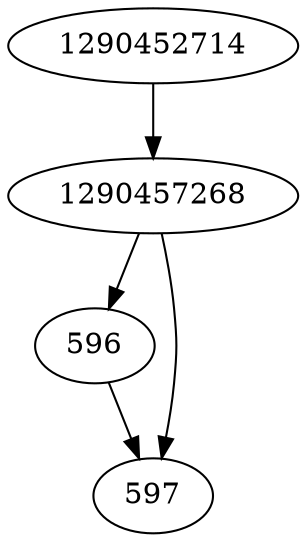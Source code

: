 strict digraph  {
1290452714;
596;
597;
1290457268;
1290452714 -> 1290457268;
596 -> 597;
1290457268 -> 596;
1290457268 -> 597;
}
